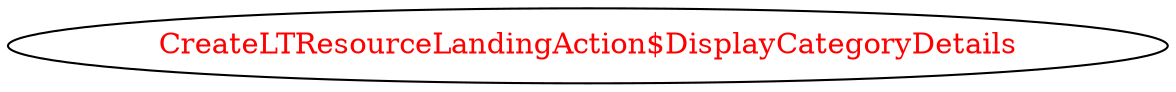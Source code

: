 digraph dependencyGraph {
 concentrate=true;
 ranksep="2.0";
 rankdir="LR"; 
 splines="ortho";
"CreateLTResourceLandingAction$DisplayCategoryDetails" [fontcolor="red"];
}
